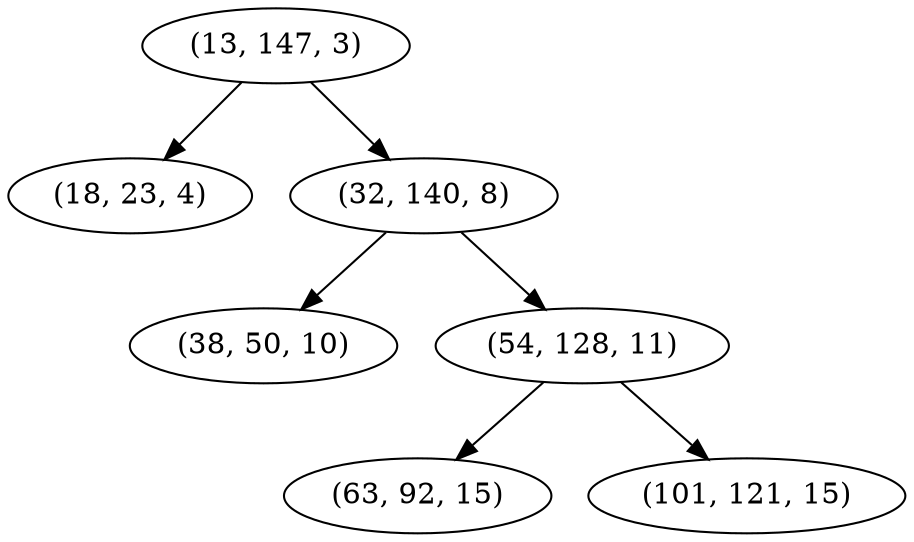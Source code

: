 digraph tree {
    "(13, 147, 3)";
    "(18, 23, 4)";
    "(32, 140, 8)";
    "(38, 50, 10)";
    "(54, 128, 11)";
    "(63, 92, 15)";
    "(101, 121, 15)";
    "(13, 147, 3)" -> "(18, 23, 4)";
    "(13, 147, 3)" -> "(32, 140, 8)";
    "(32, 140, 8)" -> "(38, 50, 10)";
    "(32, 140, 8)" -> "(54, 128, 11)";
    "(54, 128, 11)" -> "(63, 92, 15)";
    "(54, 128, 11)" -> "(101, 121, 15)";
}
